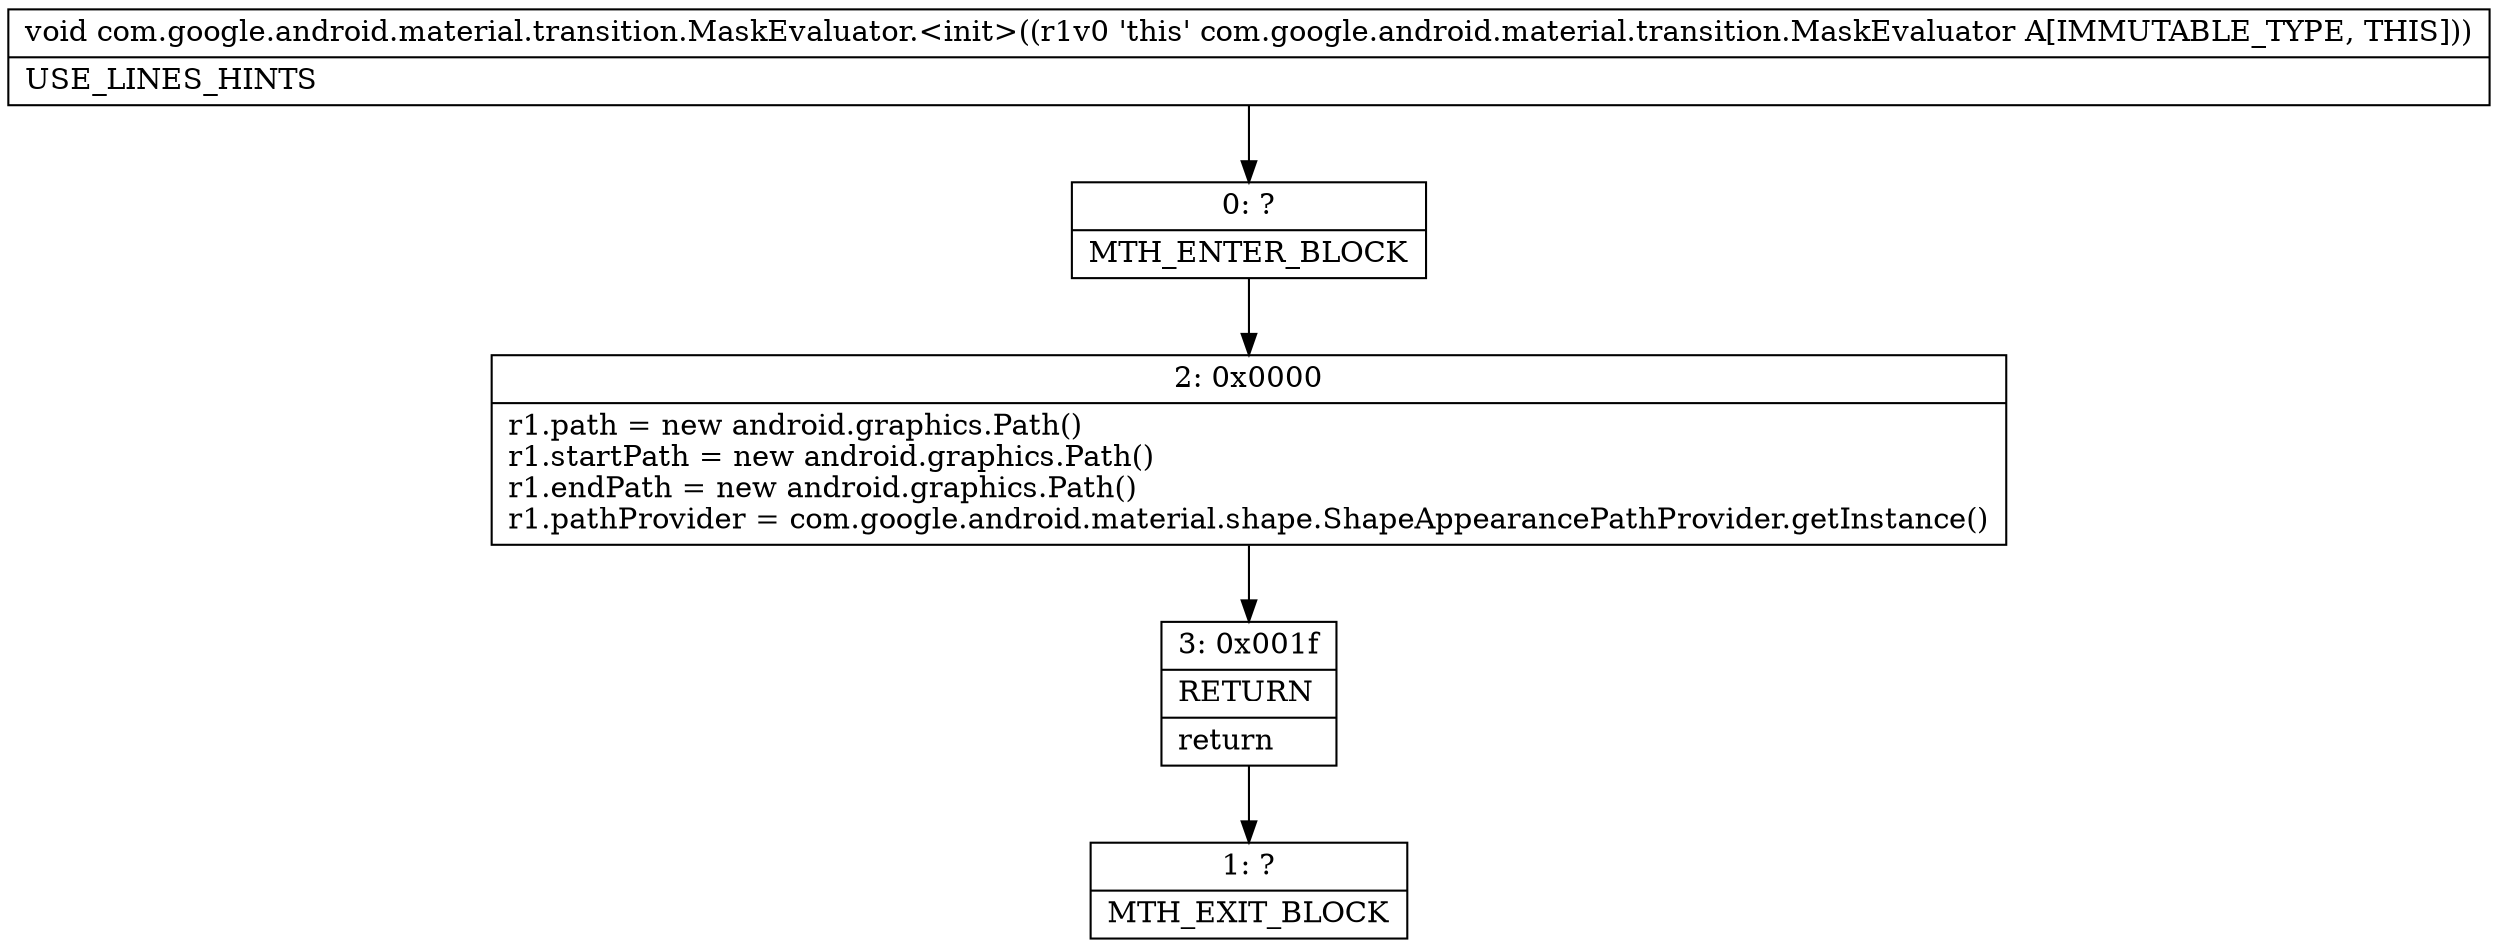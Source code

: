 digraph "CFG forcom.google.android.material.transition.MaskEvaluator.\<init\>()V" {
Node_0 [shape=record,label="{0\:\ ?|MTH_ENTER_BLOCK\l}"];
Node_2 [shape=record,label="{2\:\ 0x0000|r1.path = new android.graphics.Path()\lr1.startPath = new android.graphics.Path()\lr1.endPath = new android.graphics.Path()\lr1.pathProvider = com.google.android.material.shape.ShapeAppearancePathProvider.getInstance()\l}"];
Node_3 [shape=record,label="{3\:\ 0x001f|RETURN\l|return\l}"];
Node_1 [shape=record,label="{1\:\ ?|MTH_EXIT_BLOCK\l}"];
MethodNode[shape=record,label="{void com.google.android.material.transition.MaskEvaluator.\<init\>((r1v0 'this' com.google.android.material.transition.MaskEvaluator A[IMMUTABLE_TYPE, THIS]))  | USE_LINES_HINTS\l}"];
MethodNode -> Node_0;Node_0 -> Node_2;
Node_2 -> Node_3;
Node_3 -> Node_1;
}

